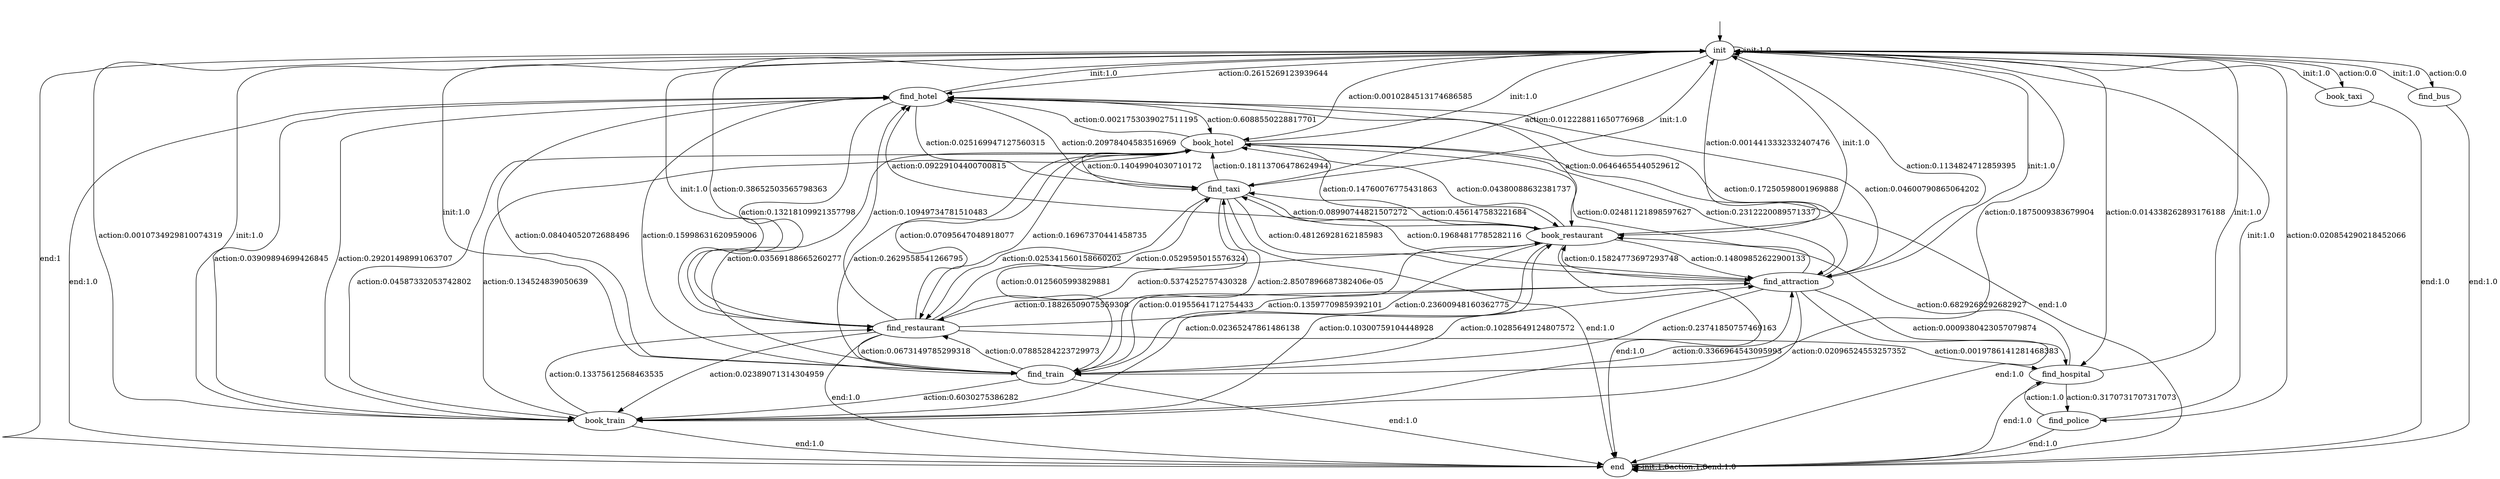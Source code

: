 digraph learned_mdp {
s0 [label="init"];
s1 [label="find_hotel"];
s2 [label="book_hotel"];
s3 [label="find_train"];
s4 [label="book_train"];
s5 [label="find_attraction"];
s6 [label="find_restaurant"];
s7 [label="book_restaurant"];
s8 [label="find_hospital"];
s9 [label="book_taxi"];
s10 [label="find_taxi"];
s11 [label="find_bus"];
s12 [label="find_police"];
s13 [label="end"];
s0 -> s0  [label="init:1.0"];
s0 -> s1  [label="action:0.2615269123939644"];
s0 -> s2  [label="action:0.0010284513174686585"];
s0 -> s3  [label="action:0.1875009383679904"];
s0 -> s4  [label="action:0.0010734929810074319"];
s0 -> s5  [label="action:0.1134824712859395"];
s0 -> s6  [label="action:0.38652503565798363"];
s0 -> s7  [label="action:0.0014413332332407476"];
s0 -> s8  [label="action:0.014338262893176188"];
s0 -> s9  [label="action:0.0"];
s0 -> s10  [label="action:0.012228811650776968"];
s0 -> s11  [label="action:0.0"];
s0 -> s12  [label="action:0.020854290218452066"];
s0 -> s13  [label="end:1"];
s1 -> s0  [label="init:1.0"];
s1 -> s2  [label="action:0.6088550228817701"];
s1 -> s3  [label="action:0.08404052072688496"];
s1 -> s4  [label="action:0.03909894699426845"];
s1 -> s5  [label="action:0.04600790865064202"];
s1 -> s6  [label="action:0.13218109921357798"];
s1 -> s7  [label="action:0.06464655440529612"];
s1 -> s10  [label="action:0.025169947127560315"];
s1 -> s13 [label="end:1.0"];
s2 -> s0  [label="init:1.0"];
s2 -> s1  [label="action:0.0021753039027511195"];
s2 -> s3  [label="action:0.2629558541266795"];
s2 -> s4  [label="action:0.04587332053742802"];
s2 -> s5  [label="action:0.2312220089571337"];
s2 -> s6  [label="action:0.16967370441458735"];
s2 -> s7  [label="action:0.14760076775431863"];
s2 -> s10  [label="action:0.14049904030710172"];
s2 -> s13 [label="end:1.0"];
s3 -> s0  [label="init:1.0"];
s3 -> s1  [label="action:0.15998631620959006"];
s3 -> s2  [label="action:0.03569188665260277"];
s3 -> s4  [label="action:0.6030275386282"];
s3 -> s5  [label="action:0.10285649124807572"];
s3 -> s6  [label="action:0.07885284223729973"];
s3 -> s7  [label="action:0.01955641712754433"];
s3 -> s10  [label="action:2.8507896687382406e-05"];
s3 -> s13 [label="end:1.0"];
s4 -> s0  [label="init:1.0"];
s4 -> s1  [label="action:0.29201498991063707"];
s4 -> s2  [label="action:0.134524839050639"];
s4 -> s5  [label="action:0.3366964543095993"];
s4 -> s6  [label="action:0.13375612568463535"];
s4 -> s7  [label="action:0.10300759104448928"];
s4 -> s13 [label="end:1.0"];
s5 -> s0  [label="init:1.0"];
s5 -> s1  [label="action:0.17250598001969888"];
s5 -> s2  [label="action:0.02481121898597627"];
s5 -> s3  [label="action:0.23741850757469163"];
s5 -> s4  [label="action:0.02096524553257352"];
s5 -> s6  [label="action:0.18826509075559308"];
s5 -> s7  [label="action:0.15824773697293748"];
s5 -> s8  [label="action:0.0009380423057079874"];
s5 -> s10  [label="action:0.19684817785282116"];
s5 -> s13 [label="end:1.0"];
s6 -> s0  [label="init:1.0"];
s6 -> s1  [label="action:0.10949734781510483"];
s6 -> s2  [label="action:0.07095647048918077"];
s6 -> s3  [label="action:0.0673149785299318"];
s6 -> s4  [label="action:0.02389071314304959"];
s6 -> s5  [label="action:0.13597709859392101"];
s6 -> s7  [label="action:0.5374252757430328"];
s6 -> s8  [label="action:0.0019786141281468383"];
s6 -> s10  [label="action:0.0529595015576324"];
s6 -> s13 [label="end:1.0"];
s7 -> s0  [label="init:1.0"];
s7 -> s1  [label="action:0.09229104400700815"];
s7 -> s2  [label="action:0.04380088632381737"];
s7 -> s3  [label="action:0.23600948160362775"];
s7 -> s4  [label="action:0.02365247861486138"];
s7 -> s5  [label="action:0.14809852622900133"];
s7 -> s10  [label="action:0.456147583221684"];
s7 -> s13 [label="end:1.0"];
s8 -> s0  [label="init:1.0"];
s8 -> s7  [label="action:0.6829268292682927"];
s8 -> s12  [label="action:0.3170731707317073"];
s8 -> s13 [label="end:1.0"];
s9 -> s0  [label="init:1.0"];
s9 -> s13 [label="end:1.0"];
s10 -> s0  [label="init:1.0"];
s10 -> s1  [label="action:0.20978404583516969"];
s10 -> s2  [label="action:0.18113706478624944"];
s10 -> s3  [label="action:0.0125605993829881"];
s10 -> s5  [label="action:0.48126928162185983"];
s10 -> s6  [label="action:0.025341560158660202"];
s10 -> s7  [label="action:0.08990744821507272"];
s10 -> s13 [label="end:1.0"];
s11 -> s0  [label="init:1.0"];
s11 -> s13 [label="end:1.0"];
s12 -> s0  [label="init:1.0"];
s12 -> s8  [label="action:1.0"];
s12 -> s13 [label="end:1.0"];
s13 -> s13 [label="init:1.0"];
s13 -> s13  [label="action:1.0"];
s13 -> s13  [label="end:1.0"];
__start0 [label="", shape=none];
__start0 -> s0  [label=""];
}